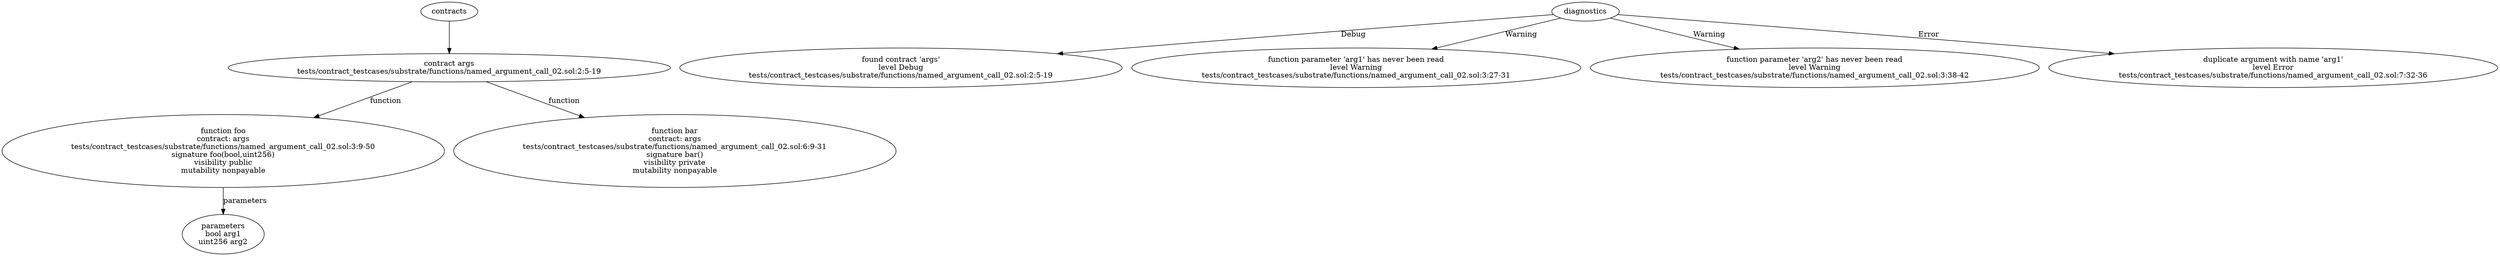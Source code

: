 strict digraph "tests/contract_testcases/substrate/functions/named_argument_call_02.sol" {
	contract [label="contract args\ntests/contract_testcases/substrate/functions/named_argument_call_02.sol:2:5-19"]
	foo [label="function foo\ncontract: args\ntests/contract_testcases/substrate/functions/named_argument_call_02.sol:3:9-50\nsignature foo(bool,uint256)\nvisibility public\nmutability nonpayable"]
	parameters [label="parameters\nbool arg1\nuint256 arg2"]
	bar [label="function bar\ncontract: args\ntests/contract_testcases/substrate/functions/named_argument_call_02.sol:6:9-31\nsignature bar()\nvisibility private\nmutability nonpayable"]
	diagnostic [label="found contract 'args'\nlevel Debug\ntests/contract_testcases/substrate/functions/named_argument_call_02.sol:2:5-19"]
	diagnostic_7 [label="function parameter 'arg1' has never been read\nlevel Warning\ntests/contract_testcases/substrate/functions/named_argument_call_02.sol:3:27-31"]
	diagnostic_8 [label="function parameter 'arg2' has never been read\nlevel Warning\ntests/contract_testcases/substrate/functions/named_argument_call_02.sol:3:38-42"]
	diagnostic_9 [label="duplicate argument with name 'arg1'\nlevel Error\ntests/contract_testcases/substrate/functions/named_argument_call_02.sol:7:32-36"]
	contracts -> contract
	contract -> foo [label="function"]
	foo -> parameters [label="parameters"]
	contract -> bar [label="function"]
	diagnostics -> diagnostic [label="Debug"]
	diagnostics -> diagnostic_7 [label="Warning"]
	diagnostics -> diagnostic_8 [label="Warning"]
	diagnostics -> diagnostic_9 [label="Error"]
}
